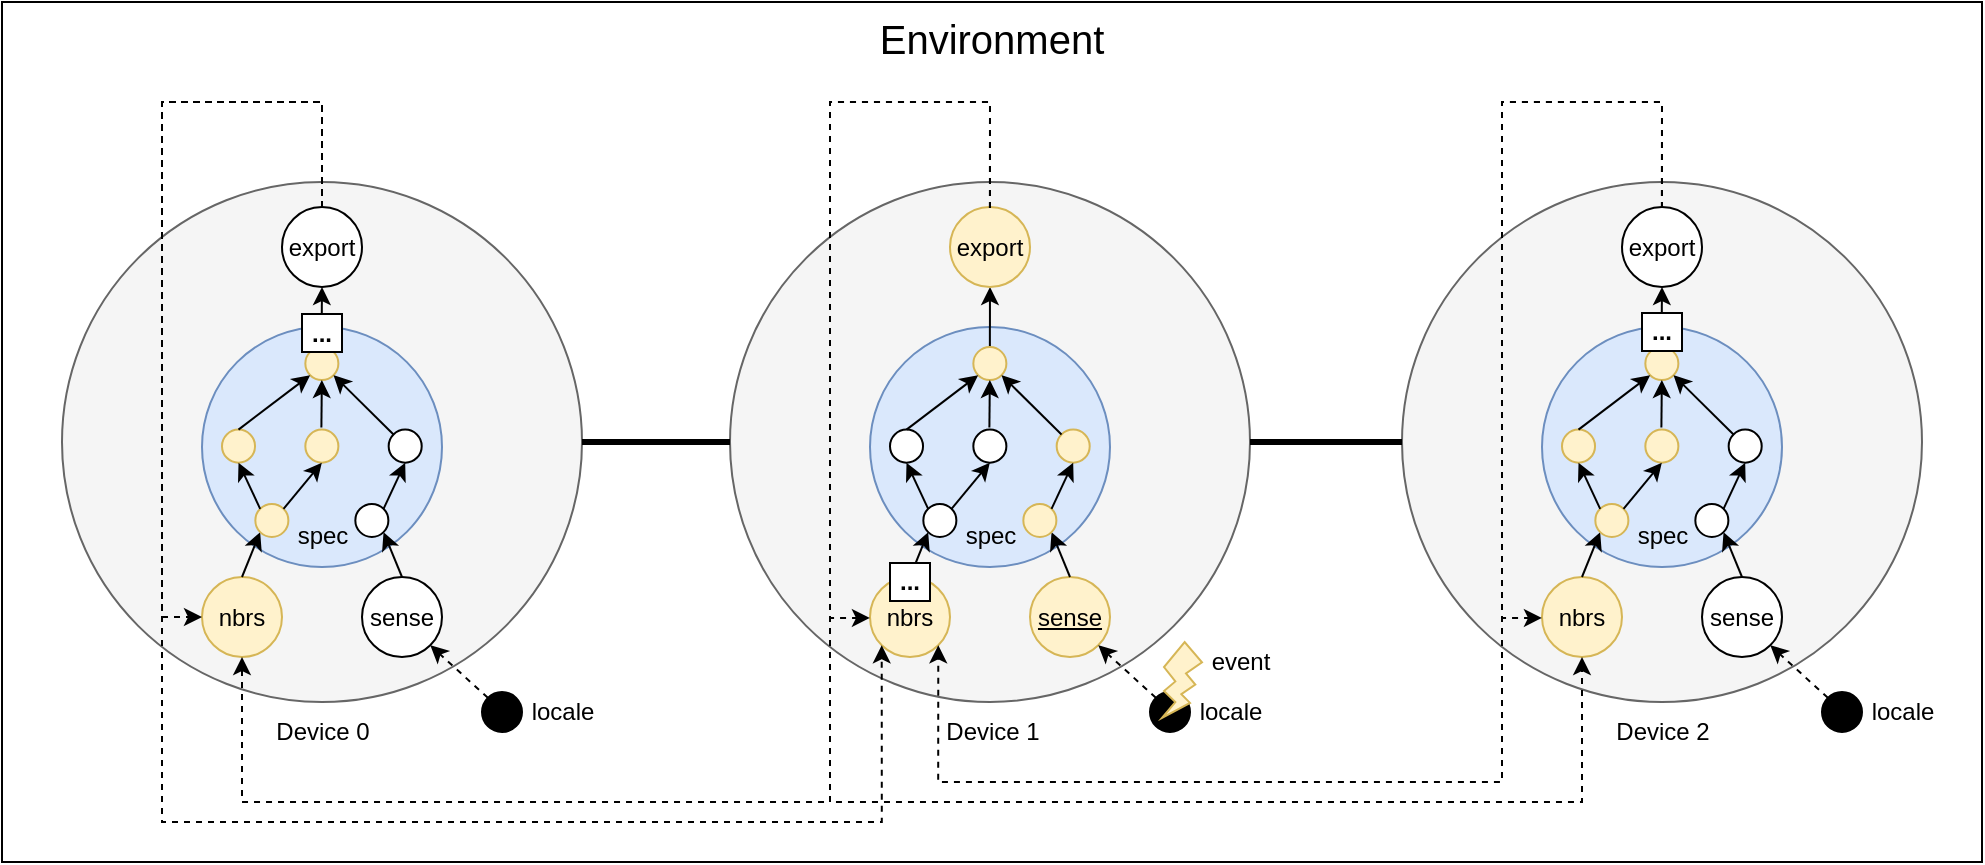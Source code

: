 <mxfile version="23.1.1" type="device">
  <diagram name="Pagina-1" id="0xwyj3qpeVwpqq5gA3CG">
    <mxGraphModel dx="1049" dy="572" grid="1" gridSize="10" guides="1" tooltips="1" connect="1" arrows="1" fold="1" page="1" pageScale="1" pageWidth="827" pageHeight="1169" math="0" shadow="0">
      <root>
        <mxCell id="0" />
        <mxCell id="1" parent="0" />
        <mxCell id="Qq6J6yYrJjbfdGNmr3Lr-326" value="Environment" style="rounded=0;whiteSpace=wrap;html=1;verticalAlign=top;fontSize=20;" parent="1" vertex="1">
          <mxGeometry x="50" y="690" width="990" height="430" as="geometry" />
        </mxCell>
        <mxCell id="Qq6J6yYrJjbfdGNmr3Lr-215" value="" style="ellipse;whiteSpace=wrap;html=1;fillColor=#f5f5f5;fontColor=#333333;strokeColor=#666666;" parent="1" vertex="1">
          <mxGeometry x="80" y="780" width="260" height="260" as="geometry" />
        </mxCell>
        <mxCell id="Qq6J6yYrJjbfdGNmr3Lr-216" value="nbrs" style="ellipse;whiteSpace=wrap;html=1;aspect=fixed;fillColor=#fff2cc;strokeColor=#d6b656;" parent="1" vertex="1">
          <mxGeometry x="150" y="977.5" width="40" height="40" as="geometry" />
        </mxCell>
        <mxCell id="Qq6J6yYrJjbfdGNmr3Lr-217" value="sense" style="ellipse;whiteSpace=wrap;html=1;aspect=fixed;" parent="1" vertex="1">
          <mxGeometry x="230" y="977.5" width="40" height="40" as="geometry" />
        </mxCell>
        <mxCell id="Qq6J6yYrJjbfdGNmr3Lr-218" value="" style="ellipse;whiteSpace=wrap;html=1;aspect=fixed;fillColor=#dae8fc;strokeColor=#6c8ebf;" parent="1" vertex="1">
          <mxGeometry x="150" y="852.5" width="120" height="120" as="geometry" />
        </mxCell>
        <mxCell id="Qq6J6yYrJjbfdGNmr3Lr-219" value="" style="endArrow=classic;html=1;rounded=0;exitX=0.5;exitY=0;exitDx=0;exitDy=0;entryX=0;entryY=1;entryDx=0;entryDy=0;" parent="1" source="Qq6J6yYrJjbfdGNmr3Lr-216" target="Qq6J6yYrJjbfdGNmr3Lr-224" edge="1">
          <mxGeometry width="50" height="50" relative="1" as="geometry">
            <mxPoint x="200" y="992.5" as="sourcePoint" />
            <mxPoint x="250" y="942.5" as="targetPoint" />
          </mxGeometry>
        </mxCell>
        <mxCell id="Qq6J6yYrJjbfdGNmr3Lr-220" value="" style="endArrow=classic;html=1;rounded=0;exitX=0.5;exitY=0;exitDx=0;exitDy=0;entryX=1;entryY=1;entryDx=0;entryDy=0;" parent="1" source="Qq6J6yYrJjbfdGNmr3Lr-217" edge="1" target="Qq6J6yYrJjbfdGNmr3Lr-225">
          <mxGeometry width="50" height="50" relative="1" as="geometry">
            <mxPoint x="249.83" y="1012.5" as="sourcePoint" />
            <mxPoint x="249.83" y="957.5" as="targetPoint" />
          </mxGeometry>
        </mxCell>
        <mxCell id="Qq6J6yYrJjbfdGNmr3Lr-221" value="" style="endArrow=classic;html=1;rounded=0;exitX=0.5;exitY=0;exitDx=0;exitDy=0;entryX=0.5;entryY=1;entryDx=0;entryDy=0;" parent="1" target="Qq6J6yYrJjbfdGNmr3Lr-222" edge="1">
          <mxGeometry width="50" height="50" relative="1" as="geometry">
            <mxPoint x="209.83" y="852.5" as="sourcePoint" />
            <mxPoint x="210" y="812.5" as="targetPoint" />
          </mxGeometry>
        </mxCell>
        <mxCell id="Qq6J6yYrJjbfdGNmr3Lr-222" value="export" style="ellipse;whiteSpace=wrap;html=1;aspect=fixed;" parent="1" vertex="1">
          <mxGeometry x="190" y="792.5" width="40" height="40" as="geometry" />
        </mxCell>
        <mxCell id="Qq6J6yYrJjbfdGNmr3Lr-223" value="" style="group" parent="1" vertex="1" connectable="0">
          <mxGeometry x="160" y="862.5" width="100" height="95" as="geometry" />
        </mxCell>
        <mxCell id="Qq6J6yYrJjbfdGNmr3Lr-224" value="" style="ellipse;whiteSpace=wrap;html=1;aspect=fixed;fillColor=#fff2cc;strokeColor=#d6b656;" parent="Qq6J6yYrJjbfdGNmr3Lr-223" vertex="1">
          <mxGeometry x="16.667" y="78.478" width="16.522" height="16.522" as="geometry" />
        </mxCell>
        <mxCell id="Qq6J6yYrJjbfdGNmr3Lr-225" value="" style="ellipse;whiteSpace=wrap;html=1;aspect=fixed;" parent="Qq6J6yYrJjbfdGNmr3Lr-223" vertex="1">
          <mxGeometry x="66.667" y="78.478" width="16.522" height="16.522" as="geometry" />
        </mxCell>
        <mxCell id="Qq6J6yYrJjbfdGNmr3Lr-226" value="" style="ellipse;whiteSpace=wrap;html=1;aspect=fixed;fillColor=#fff2cc;strokeColor=#d6b656;" parent="Qq6J6yYrJjbfdGNmr3Lr-223" vertex="1">
          <mxGeometry y="41.304" width="16.522" height="16.522" as="geometry" />
        </mxCell>
        <mxCell id="Qq6J6yYrJjbfdGNmr3Lr-227" value="" style="ellipse;whiteSpace=wrap;html=1;aspect=fixed;fillColor=#fff2cc;strokeColor=#d6b656;" parent="Qq6J6yYrJjbfdGNmr3Lr-223" vertex="1">
          <mxGeometry x="41.667" y="41.304" width="16.522" height="16.522" as="geometry" />
        </mxCell>
        <mxCell id="Qq6J6yYrJjbfdGNmr3Lr-228" value="" style="ellipse;whiteSpace=wrap;html=1;aspect=fixed;" parent="Qq6J6yYrJjbfdGNmr3Lr-223" vertex="1">
          <mxGeometry x="83.333" y="41.304" width="16.522" height="16.522" as="geometry" />
        </mxCell>
        <mxCell id="Qq6J6yYrJjbfdGNmr3Lr-229" value="" style="ellipse;whiteSpace=wrap;html=1;aspect=fixed;fillColor=#fff2cc;strokeColor=#d6b656;" parent="Qq6J6yYrJjbfdGNmr3Lr-223" vertex="1">
          <mxGeometry x="41.667" width="16.522" height="16.522" as="geometry" />
        </mxCell>
        <mxCell id="Qq6J6yYrJjbfdGNmr3Lr-230" value="" style="endArrow=classic;html=1;rounded=0;entryX=0.5;entryY=1;entryDx=0;entryDy=0;exitX=0;exitY=0;exitDx=0;exitDy=0;" parent="Qq6J6yYrJjbfdGNmr3Lr-223" source="Qq6J6yYrJjbfdGNmr3Lr-224" target="Qq6J6yYrJjbfdGNmr3Lr-226" edge="1">
          <mxGeometry width="50" height="50" relative="1" as="geometry">
            <mxPoint x="91.667" y="74.348" as="sourcePoint" />
            <mxPoint x="133.333" y="33.043" as="targetPoint" />
          </mxGeometry>
        </mxCell>
        <mxCell id="Qq6J6yYrJjbfdGNmr3Lr-231" value="" style="endArrow=classic;html=1;rounded=0;entryX=0.5;entryY=1;entryDx=0;entryDy=0;exitX=1;exitY=0;exitDx=0;exitDy=0;" parent="Qq6J6yYrJjbfdGNmr3Lr-223" source="Qq6J6yYrJjbfdGNmr3Lr-224" target="Qq6J6yYrJjbfdGNmr3Lr-227" edge="1">
          <mxGeometry width="50" height="50" relative="1" as="geometry">
            <mxPoint x="27.5" y="89.217" as="sourcePoint" />
            <mxPoint x="16.667" y="66.087" as="targetPoint" />
          </mxGeometry>
        </mxCell>
        <mxCell id="Qq6J6yYrJjbfdGNmr3Lr-232" value="" style="endArrow=classic;html=1;rounded=0;entryX=0.5;entryY=1;entryDx=0;entryDy=0;exitX=1;exitY=0;exitDx=0;exitDy=0;" parent="Qq6J6yYrJjbfdGNmr3Lr-223" source="Qq6J6yYrJjbfdGNmr3Lr-225" target="Qq6J6yYrJjbfdGNmr3Lr-228" edge="1">
          <mxGeometry width="50" height="50" relative="1" as="geometry">
            <mxPoint x="39.167" y="89.217" as="sourcePoint" />
            <mxPoint x="52.5" y="63.609" as="targetPoint" />
          </mxGeometry>
        </mxCell>
        <mxCell id="Qq6J6yYrJjbfdGNmr3Lr-233" value="" style="endArrow=classic;html=1;rounded=0;entryX=0;entryY=1;entryDx=0;entryDy=0;exitX=0.5;exitY=0;exitDx=0;exitDy=0;" parent="Qq6J6yYrJjbfdGNmr3Lr-223" source="Qq6J6yYrJjbfdGNmr3Lr-226" target="Qq6J6yYrJjbfdGNmr3Lr-229" edge="1">
          <mxGeometry width="50" height="50" relative="1" as="geometry">
            <mxPoint x="20" y="42.13" as="sourcePoint" />
            <mxPoint x="33.333" y="16.522" as="targetPoint" />
          </mxGeometry>
        </mxCell>
        <mxCell id="Qq6J6yYrJjbfdGNmr3Lr-234" value="" style="endArrow=classic;html=1;rounded=0;entryX=0.5;entryY=1;entryDx=0;entryDy=0;exitX=0.486;exitY=-0.062;exitDx=0;exitDy=0;exitPerimeter=0;" parent="Qq6J6yYrJjbfdGNmr3Lr-223" source="Qq6J6yYrJjbfdGNmr3Lr-227" target="Qq6J6yYrJjbfdGNmr3Lr-229" edge="1">
          <mxGeometry width="50" height="50" relative="1" as="geometry">
            <mxPoint x="16.667" y="49.565" as="sourcePoint" />
            <mxPoint x="52.5" y="22.304" as="targetPoint" />
          </mxGeometry>
        </mxCell>
        <mxCell id="Qq6J6yYrJjbfdGNmr3Lr-235" value="" style="endArrow=classic;html=1;rounded=0;entryX=1;entryY=1;entryDx=0;entryDy=0;exitX=0;exitY=0;exitDx=0;exitDy=0;" parent="Qq6J6yYrJjbfdGNmr3Lr-223" source="Qq6J6yYrJjbfdGNmr3Lr-228" target="Qq6J6yYrJjbfdGNmr3Lr-229" edge="1">
          <mxGeometry width="50" height="50" relative="1" as="geometry">
            <mxPoint x="58.333" y="48.739" as="sourcePoint" />
            <mxPoint x="58.333" y="24.783" as="targetPoint" />
          </mxGeometry>
        </mxCell>
        <mxCell id="Qq6J6yYrJjbfdGNmr3Lr-236" value="" style="ellipse;whiteSpace=wrap;html=1;fillColor=#f5f5f5;fontColor=#333333;strokeColor=#666666;" parent="1" vertex="1">
          <mxGeometry x="414" y="780" width="260" height="260" as="geometry" />
        </mxCell>
        <mxCell id="Qq6J6yYrJjbfdGNmr3Lr-237" value="nbrs" style="ellipse;whiteSpace=wrap;html=1;aspect=fixed;fillColor=#fff2cc;strokeColor=#d6b656;" parent="1" vertex="1">
          <mxGeometry x="484" y="977.5" width="40" height="40" as="geometry" />
        </mxCell>
        <mxCell id="Qq6J6yYrJjbfdGNmr3Lr-238" value="sense" style="ellipse;whiteSpace=wrap;html=1;aspect=fixed;fillColor=#fff2cc;strokeColor=#d6b656;fontStyle=4" parent="1" vertex="1">
          <mxGeometry x="564" y="977.5" width="40" height="40" as="geometry" />
        </mxCell>
        <mxCell id="Qq6J6yYrJjbfdGNmr3Lr-239" value="" style="ellipse;whiteSpace=wrap;html=1;aspect=fixed;fillColor=#dae8fc;strokeColor=#6c8ebf;" parent="1" vertex="1">
          <mxGeometry x="484" y="852.5" width="120" height="120" as="geometry" />
        </mxCell>
        <mxCell id="Qq6J6yYrJjbfdGNmr3Lr-240" value="" style="endArrow=classic;html=1;rounded=0;exitX=0.5;exitY=0;exitDx=0;exitDy=0;entryX=0;entryY=1;entryDx=0;entryDy=0;" parent="1" source="Qq6J6yYrJjbfdGNmr3Lr-237" target="Qq6J6yYrJjbfdGNmr3Lr-245" edge="1">
          <mxGeometry width="50" height="50" relative="1" as="geometry">
            <mxPoint x="534" y="992.5" as="sourcePoint" />
            <mxPoint x="584" y="942.5" as="targetPoint" />
          </mxGeometry>
        </mxCell>
        <mxCell id="Qq6J6yYrJjbfdGNmr3Lr-241" value="" style="endArrow=classic;html=1;rounded=0;exitX=0.5;exitY=0;exitDx=0;exitDy=0;entryX=1;entryY=1;entryDx=0;entryDy=0;" parent="1" source="Qq6J6yYrJjbfdGNmr3Lr-238" edge="1" target="Qq6J6yYrJjbfdGNmr3Lr-246">
          <mxGeometry width="50" height="50" relative="1" as="geometry">
            <mxPoint x="583.83" y="1012.5" as="sourcePoint" />
            <mxPoint x="583.83" y="957.5" as="targetPoint" />
          </mxGeometry>
        </mxCell>
        <mxCell id="Qq6J6yYrJjbfdGNmr3Lr-242" value="" style="endArrow=classic;html=1;rounded=0;exitX=0.5;exitY=0;exitDx=0;exitDy=0;entryX=0.5;entryY=1;entryDx=0;entryDy=0;" parent="1" target="Qq6J6yYrJjbfdGNmr3Lr-243" edge="1" source="Qq6J6yYrJjbfdGNmr3Lr-250">
          <mxGeometry width="50" height="50" relative="1" as="geometry">
            <mxPoint x="543.83" y="852.5" as="sourcePoint" />
            <mxPoint x="544" y="812.5" as="targetPoint" />
          </mxGeometry>
        </mxCell>
        <mxCell id="Qq6J6yYrJjbfdGNmr3Lr-243" value="export" style="ellipse;whiteSpace=wrap;html=1;aspect=fixed;fillColor=#fff2cc;strokeColor=#d6b656;" parent="1" vertex="1">
          <mxGeometry x="524" y="792.5" width="40" height="40" as="geometry" />
        </mxCell>
        <mxCell id="Qq6J6yYrJjbfdGNmr3Lr-244" value="" style="group" parent="1" vertex="1" connectable="0">
          <mxGeometry x="494" y="862.5" width="100" height="95" as="geometry" />
        </mxCell>
        <mxCell id="Qq6J6yYrJjbfdGNmr3Lr-245" value="" style="ellipse;whiteSpace=wrap;html=1;aspect=fixed;" parent="Qq6J6yYrJjbfdGNmr3Lr-244" vertex="1">
          <mxGeometry x="16.667" y="78.478" width="16.522" height="16.522" as="geometry" />
        </mxCell>
        <mxCell id="Qq6J6yYrJjbfdGNmr3Lr-246" value="" style="ellipse;whiteSpace=wrap;html=1;aspect=fixed;fillColor=#fff2cc;strokeColor=#d6b656;" parent="Qq6J6yYrJjbfdGNmr3Lr-244" vertex="1">
          <mxGeometry x="66.667" y="78.478" width="16.522" height="16.522" as="geometry" />
        </mxCell>
        <mxCell id="Qq6J6yYrJjbfdGNmr3Lr-247" value="" style="ellipse;whiteSpace=wrap;html=1;aspect=fixed;" parent="Qq6J6yYrJjbfdGNmr3Lr-244" vertex="1">
          <mxGeometry y="41.304" width="16.522" height="16.522" as="geometry" />
        </mxCell>
        <mxCell id="Qq6J6yYrJjbfdGNmr3Lr-248" value="" style="ellipse;whiteSpace=wrap;html=1;aspect=fixed;" parent="Qq6J6yYrJjbfdGNmr3Lr-244" vertex="1">
          <mxGeometry x="41.667" y="41.304" width="16.522" height="16.522" as="geometry" />
        </mxCell>
        <mxCell id="Qq6J6yYrJjbfdGNmr3Lr-249" value="" style="ellipse;whiteSpace=wrap;html=1;aspect=fixed;fillColor=#fff2cc;strokeColor=#d6b656;" parent="Qq6J6yYrJjbfdGNmr3Lr-244" vertex="1">
          <mxGeometry x="83.333" y="41.304" width="16.522" height="16.522" as="geometry" />
        </mxCell>
        <mxCell id="Qq6J6yYrJjbfdGNmr3Lr-250" value="" style="ellipse;whiteSpace=wrap;html=1;aspect=fixed;fillColor=#fff2cc;strokeColor=#d6b656;" parent="Qq6J6yYrJjbfdGNmr3Lr-244" vertex="1">
          <mxGeometry x="41.667" width="16.522" height="16.522" as="geometry" />
        </mxCell>
        <mxCell id="Qq6J6yYrJjbfdGNmr3Lr-251" value="" style="endArrow=classic;html=1;rounded=0;entryX=0.5;entryY=1;entryDx=0;entryDy=0;exitX=0;exitY=0;exitDx=0;exitDy=0;" parent="Qq6J6yYrJjbfdGNmr3Lr-244" source="Qq6J6yYrJjbfdGNmr3Lr-245" target="Qq6J6yYrJjbfdGNmr3Lr-247" edge="1">
          <mxGeometry width="50" height="50" relative="1" as="geometry">
            <mxPoint x="91.667" y="74.348" as="sourcePoint" />
            <mxPoint x="133.333" y="33.043" as="targetPoint" />
          </mxGeometry>
        </mxCell>
        <mxCell id="Qq6J6yYrJjbfdGNmr3Lr-252" value="" style="endArrow=classic;html=1;rounded=0;entryX=0.5;entryY=1;entryDx=0;entryDy=0;exitX=1;exitY=0;exitDx=0;exitDy=0;" parent="Qq6J6yYrJjbfdGNmr3Lr-244" source="Qq6J6yYrJjbfdGNmr3Lr-245" target="Qq6J6yYrJjbfdGNmr3Lr-248" edge="1">
          <mxGeometry width="50" height="50" relative="1" as="geometry">
            <mxPoint x="27.5" y="89.217" as="sourcePoint" />
            <mxPoint x="16.667" y="66.087" as="targetPoint" />
          </mxGeometry>
        </mxCell>
        <mxCell id="Qq6J6yYrJjbfdGNmr3Lr-253" value="" style="endArrow=classic;html=1;rounded=0;entryX=0.5;entryY=1;entryDx=0;entryDy=0;exitX=1;exitY=0;exitDx=0;exitDy=0;" parent="Qq6J6yYrJjbfdGNmr3Lr-244" source="Qq6J6yYrJjbfdGNmr3Lr-246" target="Qq6J6yYrJjbfdGNmr3Lr-249" edge="1">
          <mxGeometry width="50" height="50" relative="1" as="geometry">
            <mxPoint x="39.167" y="89.217" as="sourcePoint" />
            <mxPoint x="52.5" y="63.609" as="targetPoint" />
          </mxGeometry>
        </mxCell>
        <mxCell id="Qq6J6yYrJjbfdGNmr3Lr-254" value="" style="endArrow=classic;html=1;rounded=0;entryX=0;entryY=1;entryDx=0;entryDy=0;exitX=0.5;exitY=0;exitDx=0;exitDy=0;" parent="Qq6J6yYrJjbfdGNmr3Lr-244" source="Qq6J6yYrJjbfdGNmr3Lr-247" target="Qq6J6yYrJjbfdGNmr3Lr-250" edge="1">
          <mxGeometry width="50" height="50" relative="1" as="geometry">
            <mxPoint x="20" y="42.13" as="sourcePoint" />
            <mxPoint x="33.333" y="16.522" as="targetPoint" />
          </mxGeometry>
        </mxCell>
        <mxCell id="Qq6J6yYrJjbfdGNmr3Lr-255" value="" style="endArrow=classic;html=1;rounded=0;entryX=0.5;entryY=1;entryDx=0;entryDy=0;exitX=0.486;exitY=-0.062;exitDx=0;exitDy=0;exitPerimeter=0;" parent="Qq6J6yYrJjbfdGNmr3Lr-244" source="Qq6J6yYrJjbfdGNmr3Lr-248" target="Qq6J6yYrJjbfdGNmr3Lr-250" edge="1">
          <mxGeometry width="50" height="50" relative="1" as="geometry">
            <mxPoint x="16.667" y="49.565" as="sourcePoint" />
            <mxPoint x="52.5" y="22.304" as="targetPoint" />
          </mxGeometry>
        </mxCell>
        <mxCell id="Qq6J6yYrJjbfdGNmr3Lr-256" value="" style="endArrow=classic;html=1;rounded=0;entryX=1;entryY=1;entryDx=0;entryDy=0;exitX=0;exitY=0;exitDx=0;exitDy=0;" parent="Qq6J6yYrJjbfdGNmr3Lr-244" source="Qq6J6yYrJjbfdGNmr3Lr-249" target="Qq6J6yYrJjbfdGNmr3Lr-250" edge="1">
          <mxGeometry width="50" height="50" relative="1" as="geometry">
            <mxPoint x="58.333" y="48.739" as="sourcePoint" />
            <mxPoint x="58.333" y="24.783" as="targetPoint" />
          </mxGeometry>
        </mxCell>
        <mxCell id="Qq6J6yYrJjbfdGNmr3Lr-257" value="" style="ellipse;whiteSpace=wrap;html=1;fillColor=#f5f5f5;fontColor=#333333;strokeColor=#666666;" parent="1" vertex="1">
          <mxGeometry x="750" y="780" width="260" height="260" as="geometry" />
        </mxCell>
        <mxCell id="Qq6J6yYrJjbfdGNmr3Lr-258" value="nbrs" style="ellipse;whiteSpace=wrap;html=1;aspect=fixed;fillColor=#fff2cc;strokeColor=#d6b656;" parent="1" vertex="1">
          <mxGeometry x="820" y="977.5" width="40" height="40" as="geometry" />
        </mxCell>
        <mxCell id="Qq6J6yYrJjbfdGNmr3Lr-259" value="sense" style="ellipse;whiteSpace=wrap;html=1;aspect=fixed;" parent="1" vertex="1">
          <mxGeometry x="900" y="977.5" width="40" height="40" as="geometry" />
        </mxCell>
        <mxCell id="Qq6J6yYrJjbfdGNmr3Lr-260" value="" style="ellipse;whiteSpace=wrap;html=1;aspect=fixed;fillColor=#dae8fc;strokeColor=#6c8ebf;" parent="1" vertex="1">
          <mxGeometry x="820" y="852.5" width="120" height="120" as="geometry" />
        </mxCell>
        <mxCell id="Qq6J6yYrJjbfdGNmr3Lr-261" value="" style="endArrow=classic;html=1;rounded=0;exitX=0.5;exitY=0;exitDx=0;exitDy=0;entryX=0;entryY=1;entryDx=0;entryDy=0;" parent="1" source="Qq6J6yYrJjbfdGNmr3Lr-258" target="Qq6J6yYrJjbfdGNmr3Lr-266" edge="1">
          <mxGeometry width="50" height="50" relative="1" as="geometry">
            <mxPoint x="870" y="992.5" as="sourcePoint" />
            <mxPoint x="920" y="942.5" as="targetPoint" />
          </mxGeometry>
        </mxCell>
        <mxCell id="Qq6J6yYrJjbfdGNmr3Lr-262" value="" style="endArrow=classic;html=1;rounded=0;exitX=0.5;exitY=0;exitDx=0;exitDy=0;entryX=1;entryY=1;entryDx=0;entryDy=0;" parent="1" source="Qq6J6yYrJjbfdGNmr3Lr-259" edge="1" target="Qq6J6yYrJjbfdGNmr3Lr-267">
          <mxGeometry width="50" height="50" relative="1" as="geometry">
            <mxPoint x="919.83" y="1012.5" as="sourcePoint" />
            <mxPoint x="919.83" y="957.5" as="targetPoint" />
          </mxGeometry>
        </mxCell>
        <mxCell id="Qq6J6yYrJjbfdGNmr3Lr-263" value="" style="endArrow=classic;html=1;rounded=0;exitX=0.5;exitY=0;exitDx=0;exitDy=0;entryX=0.5;entryY=1;entryDx=0;entryDy=0;" parent="1" target="Qq6J6yYrJjbfdGNmr3Lr-264" edge="1">
          <mxGeometry width="50" height="50" relative="1" as="geometry">
            <mxPoint x="879.83" y="852.5" as="sourcePoint" />
            <mxPoint x="880" y="812.5" as="targetPoint" />
          </mxGeometry>
        </mxCell>
        <mxCell id="Qq6J6yYrJjbfdGNmr3Lr-264" value="export" style="ellipse;whiteSpace=wrap;html=1;aspect=fixed;" parent="1" vertex="1">
          <mxGeometry x="860" y="792.5" width="40" height="40" as="geometry" />
        </mxCell>
        <mxCell id="Qq6J6yYrJjbfdGNmr3Lr-265" value="" style="group" parent="1" vertex="1" connectable="0">
          <mxGeometry x="830" y="862.5" width="100" height="95" as="geometry" />
        </mxCell>
        <mxCell id="Qq6J6yYrJjbfdGNmr3Lr-266" value="" style="ellipse;whiteSpace=wrap;html=1;aspect=fixed;fillColor=#fff2cc;strokeColor=#d6b656;" parent="Qq6J6yYrJjbfdGNmr3Lr-265" vertex="1">
          <mxGeometry x="16.667" y="78.478" width="16.522" height="16.522" as="geometry" />
        </mxCell>
        <mxCell id="Qq6J6yYrJjbfdGNmr3Lr-267" value="" style="ellipse;whiteSpace=wrap;html=1;aspect=fixed;" parent="Qq6J6yYrJjbfdGNmr3Lr-265" vertex="1">
          <mxGeometry x="66.667" y="78.478" width="16.522" height="16.522" as="geometry" />
        </mxCell>
        <mxCell id="Qq6J6yYrJjbfdGNmr3Lr-268" value="" style="ellipse;whiteSpace=wrap;html=1;aspect=fixed;fillColor=#fff2cc;strokeColor=#d6b656;" parent="Qq6J6yYrJjbfdGNmr3Lr-265" vertex="1">
          <mxGeometry y="41.304" width="16.522" height="16.522" as="geometry" />
        </mxCell>
        <mxCell id="Qq6J6yYrJjbfdGNmr3Lr-269" value="" style="ellipse;whiteSpace=wrap;html=1;aspect=fixed;fillColor=#fff2cc;strokeColor=#d6b656;" parent="Qq6J6yYrJjbfdGNmr3Lr-265" vertex="1">
          <mxGeometry x="41.667" y="41.304" width="16.522" height="16.522" as="geometry" />
        </mxCell>
        <mxCell id="Qq6J6yYrJjbfdGNmr3Lr-270" value="" style="ellipse;whiteSpace=wrap;html=1;aspect=fixed;" parent="Qq6J6yYrJjbfdGNmr3Lr-265" vertex="1">
          <mxGeometry x="83.333" y="41.304" width="16.522" height="16.522" as="geometry" />
        </mxCell>
        <mxCell id="Qq6J6yYrJjbfdGNmr3Lr-271" value="" style="ellipse;whiteSpace=wrap;html=1;aspect=fixed;fillColor=#fff2cc;strokeColor=#d6b656;" parent="Qq6J6yYrJjbfdGNmr3Lr-265" vertex="1">
          <mxGeometry x="41.667" width="16.522" height="16.522" as="geometry" />
        </mxCell>
        <mxCell id="Qq6J6yYrJjbfdGNmr3Lr-272" value="" style="endArrow=classic;html=1;rounded=0;entryX=0.5;entryY=1;entryDx=0;entryDy=0;exitX=0;exitY=0;exitDx=0;exitDy=0;" parent="Qq6J6yYrJjbfdGNmr3Lr-265" source="Qq6J6yYrJjbfdGNmr3Lr-266" target="Qq6J6yYrJjbfdGNmr3Lr-268" edge="1">
          <mxGeometry width="50" height="50" relative="1" as="geometry">
            <mxPoint x="91.667" y="74.348" as="sourcePoint" />
            <mxPoint x="133.333" y="33.043" as="targetPoint" />
          </mxGeometry>
        </mxCell>
        <mxCell id="Qq6J6yYrJjbfdGNmr3Lr-273" value="" style="endArrow=classic;html=1;rounded=0;entryX=0.5;entryY=1;entryDx=0;entryDy=0;exitX=1;exitY=0;exitDx=0;exitDy=0;" parent="Qq6J6yYrJjbfdGNmr3Lr-265" source="Qq6J6yYrJjbfdGNmr3Lr-266" target="Qq6J6yYrJjbfdGNmr3Lr-269" edge="1">
          <mxGeometry width="50" height="50" relative="1" as="geometry">
            <mxPoint x="27.5" y="89.217" as="sourcePoint" />
            <mxPoint x="16.667" y="66.087" as="targetPoint" />
          </mxGeometry>
        </mxCell>
        <mxCell id="Qq6J6yYrJjbfdGNmr3Lr-274" value="" style="endArrow=classic;html=1;rounded=0;entryX=0.5;entryY=1;entryDx=0;entryDy=0;exitX=1;exitY=0;exitDx=0;exitDy=0;" parent="Qq6J6yYrJjbfdGNmr3Lr-265" source="Qq6J6yYrJjbfdGNmr3Lr-267" target="Qq6J6yYrJjbfdGNmr3Lr-270" edge="1">
          <mxGeometry width="50" height="50" relative="1" as="geometry">
            <mxPoint x="39.167" y="89.217" as="sourcePoint" />
            <mxPoint x="52.5" y="63.609" as="targetPoint" />
          </mxGeometry>
        </mxCell>
        <mxCell id="Qq6J6yYrJjbfdGNmr3Lr-275" value="" style="endArrow=classic;html=1;rounded=0;entryX=0;entryY=1;entryDx=0;entryDy=0;exitX=0.5;exitY=0;exitDx=0;exitDy=0;" parent="Qq6J6yYrJjbfdGNmr3Lr-265" source="Qq6J6yYrJjbfdGNmr3Lr-268" target="Qq6J6yYrJjbfdGNmr3Lr-271" edge="1">
          <mxGeometry width="50" height="50" relative="1" as="geometry">
            <mxPoint x="20" y="42.13" as="sourcePoint" />
            <mxPoint x="33.333" y="16.522" as="targetPoint" />
          </mxGeometry>
        </mxCell>
        <mxCell id="Qq6J6yYrJjbfdGNmr3Lr-276" value="" style="endArrow=classic;html=1;rounded=0;entryX=0.5;entryY=1;entryDx=0;entryDy=0;exitX=0.486;exitY=-0.062;exitDx=0;exitDy=0;exitPerimeter=0;" parent="Qq6J6yYrJjbfdGNmr3Lr-265" source="Qq6J6yYrJjbfdGNmr3Lr-269" target="Qq6J6yYrJjbfdGNmr3Lr-271" edge="1">
          <mxGeometry width="50" height="50" relative="1" as="geometry">
            <mxPoint x="16.667" y="49.565" as="sourcePoint" />
            <mxPoint x="52.5" y="22.304" as="targetPoint" />
          </mxGeometry>
        </mxCell>
        <mxCell id="Qq6J6yYrJjbfdGNmr3Lr-277" value="" style="endArrow=classic;html=1;rounded=0;entryX=1;entryY=1;entryDx=0;entryDy=0;exitX=0;exitY=0;exitDx=0;exitDy=0;" parent="Qq6J6yYrJjbfdGNmr3Lr-265" source="Qq6J6yYrJjbfdGNmr3Lr-270" target="Qq6J6yYrJjbfdGNmr3Lr-271" edge="1">
          <mxGeometry width="50" height="50" relative="1" as="geometry">
            <mxPoint x="58.333" y="48.739" as="sourcePoint" />
            <mxPoint x="58.333" y="24.783" as="targetPoint" />
          </mxGeometry>
        </mxCell>
        <mxCell id="Qq6J6yYrJjbfdGNmr3Lr-278" value="" style="endArrow=none;html=1;rounded=0;exitX=1;exitY=0.5;exitDx=0;exitDy=0;entryX=0;entryY=0.5;entryDx=0;entryDy=0;strokeWidth=3;" parent="1" source="Qq6J6yYrJjbfdGNmr3Lr-215" target="Qq6J6yYrJjbfdGNmr3Lr-236" edge="1">
          <mxGeometry width="50" height="50" relative="1" as="geometry">
            <mxPoint x="460" y="930" as="sourcePoint" />
            <mxPoint x="510" y="880" as="targetPoint" />
          </mxGeometry>
        </mxCell>
        <mxCell id="Qq6J6yYrJjbfdGNmr3Lr-279" value="" style="endArrow=none;html=1;rounded=0;exitX=1;exitY=0.5;exitDx=0;exitDy=0;entryX=0;entryY=0.5;entryDx=0;entryDy=0;strokeWidth=3;" parent="1" source="Qq6J6yYrJjbfdGNmr3Lr-236" target="Qq6J6yYrJjbfdGNmr3Lr-257" edge="1">
          <mxGeometry width="50" height="50" relative="1" as="geometry">
            <mxPoint x="780" y="1110" as="sourcePoint" />
            <mxPoint x="854" y="1110" as="targetPoint" />
          </mxGeometry>
        </mxCell>
        <mxCell id="Qq6J6yYrJjbfdGNmr3Lr-280" value="Device 0" style="text;html=1;align=center;verticalAlign=middle;resizable=0;points=[];autosize=1;strokeColor=none;fillColor=none;" parent="1" vertex="1">
          <mxGeometry x="175" y="1040" width="70" height="30" as="geometry" />
        </mxCell>
        <mxCell id="Qq6J6yYrJjbfdGNmr3Lr-281" value="Device 1" style="text;html=1;align=center;verticalAlign=middle;resizable=0;points=[];autosize=1;strokeColor=none;fillColor=none;" parent="1" vertex="1">
          <mxGeometry x="510" y="1040" width="70" height="30" as="geometry" />
        </mxCell>
        <mxCell id="Qq6J6yYrJjbfdGNmr3Lr-282" value="Device 2" style="text;html=1;align=center;verticalAlign=middle;resizable=0;points=[];autosize=1;strokeColor=none;fillColor=none;" parent="1" vertex="1">
          <mxGeometry x="845" y="1040" width="70" height="30" as="geometry" />
        </mxCell>
        <mxCell id="Qq6J6yYrJjbfdGNmr3Lr-283" value="" style="ellipse;whiteSpace=wrap;html=1;aspect=fixed;fillColor=#000000;" parent="1" vertex="1">
          <mxGeometry x="290" y="1035" width="20" height="20" as="geometry" />
        </mxCell>
        <mxCell id="Qq6J6yYrJjbfdGNmr3Lr-284" value="" style="ellipse;whiteSpace=wrap;html=1;aspect=fixed;fillColor=#000000;" parent="1" vertex="1">
          <mxGeometry x="624" y="1035" width="20" height="20" as="geometry" />
        </mxCell>
        <mxCell id="Qq6J6yYrJjbfdGNmr3Lr-285" value="" style="ellipse;whiteSpace=wrap;html=1;aspect=fixed;fillColor=#000000;" parent="1" vertex="1">
          <mxGeometry x="960" y="1035" width="20" height="20" as="geometry" />
        </mxCell>
        <mxCell id="Qq6J6yYrJjbfdGNmr3Lr-286" value="" style="endArrow=classic;html=1;rounded=0;exitX=0;exitY=0;exitDx=0;exitDy=0;entryX=1;entryY=1;entryDx=0;entryDy=0;dashed=1;" parent="1" source="Qq6J6yYrJjbfdGNmr3Lr-283" target="Qq6J6yYrJjbfdGNmr3Lr-217" edge="1">
          <mxGeometry width="50" height="50" relative="1" as="geometry">
            <mxPoint x="330" y="1050" as="sourcePoint" />
            <mxPoint x="380" y="1000" as="targetPoint" />
          </mxGeometry>
        </mxCell>
        <mxCell id="Qq6J6yYrJjbfdGNmr3Lr-287" value="" style="endArrow=classic;html=1;rounded=0;exitX=0;exitY=0;exitDx=0;exitDy=0;entryX=1;entryY=1;entryDx=0;entryDy=0;dashed=1;" parent="1" source="Qq6J6yYrJjbfdGNmr3Lr-284" target="Qq6J6yYrJjbfdGNmr3Lr-238" edge="1">
          <mxGeometry width="50" height="50" relative="1" as="geometry">
            <mxPoint x="539" y="1136" as="sourcePoint" />
            <mxPoint x="510" y="1110" as="targetPoint" />
          </mxGeometry>
        </mxCell>
        <mxCell id="Qq6J6yYrJjbfdGNmr3Lr-288" value="" style="endArrow=classic;html=1;rounded=0;exitX=0;exitY=0;exitDx=0;exitDy=0;entryX=1;entryY=1;entryDx=0;entryDy=0;dashed=1;" parent="1" source="Qq6J6yYrJjbfdGNmr3Lr-285" target="Qq6J6yYrJjbfdGNmr3Lr-259" edge="1">
          <mxGeometry width="50" height="50" relative="1" as="geometry">
            <mxPoint x="840" y="1120" as="sourcePoint" />
            <mxPoint x="890" y="1070" as="targetPoint" />
          </mxGeometry>
        </mxCell>
        <mxCell id="Qq6J6yYrJjbfdGNmr3Lr-289" value="" style="endArrow=classic;html=1;rounded=0;exitX=0.5;exitY=0;exitDx=0;exitDy=0;entryX=0;entryY=0.5;entryDx=0;entryDy=0;edgeStyle=orthogonalEdgeStyle;dashed=1;" parent="1" source="Qq6J6yYrJjbfdGNmr3Lr-222" target="Qq6J6yYrJjbfdGNmr3Lr-216" edge="1">
          <mxGeometry width="50" height="50" relative="1" as="geometry">
            <mxPoint x="380" y="940" as="sourcePoint" />
            <mxPoint x="430" y="890" as="targetPoint" />
            <Array as="points">
              <mxPoint x="210" y="740" />
              <mxPoint x="130" y="740" />
              <mxPoint x="130" y="998" />
            </Array>
          </mxGeometry>
        </mxCell>
        <mxCell id="Qq6J6yYrJjbfdGNmr3Lr-290" value="" style="endArrow=classic;html=1;rounded=0;exitX=0.5;exitY=0;exitDx=0;exitDy=0;entryX=0;entryY=0.5;entryDx=0;entryDy=0;edgeStyle=orthogonalEdgeStyle;dashed=1;" parent="1" edge="1">
          <mxGeometry width="50" height="50" relative="1" as="geometry">
            <mxPoint x="543.97" y="792.97" as="sourcePoint" />
            <mxPoint x="483.97" y="997.97" as="targetPoint" />
            <Array as="points">
              <mxPoint x="544" y="740" />
              <mxPoint x="464" y="740" />
              <mxPoint x="464" y="998" />
            </Array>
          </mxGeometry>
        </mxCell>
        <mxCell id="Qq6J6yYrJjbfdGNmr3Lr-291" value="" style="endArrow=classic;html=1;rounded=0;exitX=0.5;exitY=0;exitDx=0;exitDy=0;entryX=0;entryY=0.5;entryDx=0;entryDy=0;edgeStyle=orthogonalEdgeStyle;dashed=1;" parent="1" edge="1">
          <mxGeometry width="50" height="50" relative="1" as="geometry">
            <mxPoint x="879.97" y="792.97" as="sourcePoint" />
            <mxPoint x="819.97" y="997.97" as="targetPoint" />
            <Array as="points">
              <mxPoint x="880" y="740" />
              <mxPoint x="800" y="740" />
              <mxPoint x="800" y="998" />
            </Array>
          </mxGeometry>
        </mxCell>
        <mxCell id="Qq6J6yYrJjbfdGNmr3Lr-292" value="" style="endArrow=classic;html=1;rounded=0;exitX=0.5;exitY=0;exitDx=0;exitDy=0;entryX=0;entryY=1;entryDx=0;entryDy=0;edgeStyle=orthogonalEdgeStyle;dashed=1;" parent="1" target="Qq6J6yYrJjbfdGNmr3Lr-237" edge="1">
          <mxGeometry width="50" height="50" relative="1" as="geometry">
            <mxPoint x="210" y="793" as="sourcePoint" />
            <mxPoint x="150" y="998" as="targetPoint" />
            <Array as="points">
              <mxPoint x="210" y="740" />
              <mxPoint x="130" y="740" />
              <mxPoint x="130" y="1100" />
              <mxPoint x="490" y="1100" />
            </Array>
          </mxGeometry>
        </mxCell>
        <mxCell id="Qq6J6yYrJjbfdGNmr3Lr-293" value="" style="endArrow=classic;html=1;rounded=0;exitX=0.5;exitY=0;exitDx=0;exitDy=0;edgeStyle=orthogonalEdgeStyle;dashed=1;entryX=0.5;entryY=1;entryDx=0;entryDy=0;" parent="1" target="Qq6J6yYrJjbfdGNmr3Lr-216" edge="1">
          <mxGeometry width="50" height="50" relative="1" as="geometry">
            <mxPoint x="543.99" y="793.01" as="sourcePoint" />
            <mxPoint x="400" y="1070" as="targetPoint" />
            <Array as="points">
              <mxPoint x="544" y="740" />
              <mxPoint x="464" y="740" />
              <mxPoint x="464" y="1090" />
              <mxPoint x="170" y="1090" />
            </Array>
          </mxGeometry>
        </mxCell>
        <mxCell id="Qq6J6yYrJjbfdGNmr3Lr-294" value="" style="endArrow=classic;html=1;rounded=0;exitX=0.5;exitY=0;exitDx=0;exitDy=0;edgeStyle=orthogonalEdgeStyle;dashed=1;entryX=0.5;entryY=1;entryDx=0;entryDy=0;" parent="1" target="Qq6J6yYrJjbfdGNmr3Lr-258" edge="1">
          <mxGeometry width="50" height="50" relative="1" as="geometry">
            <mxPoint x="543.99" y="793.01" as="sourcePoint" />
            <mxPoint x="170" y="1018" as="targetPoint" />
            <Array as="points">
              <mxPoint x="544" y="740" />
              <mxPoint x="464" y="740" />
              <mxPoint x="464" y="1090" />
              <mxPoint x="840" y="1090" />
            </Array>
          </mxGeometry>
        </mxCell>
        <mxCell id="Qq6J6yYrJjbfdGNmr3Lr-295" value="" style="endArrow=classic;html=1;rounded=0;exitX=0.5;exitY=0;exitDx=0;exitDy=0;edgeStyle=orthogonalEdgeStyle;dashed=1;entryX=1;entryY=1;entryDx=0;entryDy=0;" parent="1" target="Qq6J6yYrJjbfdGNmr3Lr-237" edge="1">
          <mxGeometry width="50" height="50" relative="1" as="geometry">
            <mxPoint x="879.97" y="792.97" as="sourcePoint" />
            <mxPoint x="510" y="1080" as="targetPoint" />
            <Array as="points">
              <mxPoint x="880" y="740" />
              <mxPoint x="800" y="740" />
              <mxPoint x="800" y="1080" />
              <mxPoint x="518" y="1080" />
            </Array>
          </mxGeometry>
        </mxCell>
        <mxCell id="Qq6J6yYrJjbfdGNmr3Lr-296" value="locale" style="text;html=1;align=center;verticalAlign=middle;resizable=0;points=[];autosize=1;strokeColor=none;fillColor=none;" parent="1" vertex="1">
          <mxGeometry x="305" y="1030" width="50" height="30" as="geometry" />
        </mxCell>
        <mxCell id="Qq6J6yYrJjbfdGNmr3Lr-297" value="locale" style="text;html=1;align=center;verticalAlign=middle;resizable=0;points=[];autosize=1;strokeColor=none;fillColor=none;" parent="1" vertex="1">
          <mxGeometry x="639" y="1030" width="50" height="30" as="geometry" />
        </mxCell>
        <mxCell id="Qq6J6yYrJjbfdGNmr3Lr-298" value="locale" style="text;html=1;align=center;verticalAlign=middle;resizable=0;points=[];autosize=1;strokeColor=none;fillColor=none;" parent="1" vertex="1">
          <mxGeometry x="975" y="1030" width="50" height="30" as="geometry" />
        </mxCell>
        <mxCell id="Qq6J6yYrJjbfdGNmr3Lr-299" value="..." style="rounded=0;whiteSpace=wrap;html=1;fontStyle=1" parent="1" vertex="1">
          <mxGeometry x="200" y="846" width="20" height="19" as="geometry" />
        </mxCell>
        <mxCell id="Qq6J6yYrJjbfdGNmr3Lr-301" value="..." style="rounded=0;whiteSpace=wrap;html=1;fontStyle=1" parent="1" vertex="1">
          <mxGeometry x="494" y="970.5" width="20" height="19" as="geometry" />
        </mxCell>
        <mxCell id="Qq6J6yYrJjbfdGNmr3Lr-302" value="..." style="rounded=0;whiteSpace=wrap;html=1;fontStyle=1" parent="1" vertex="1">
          <mxGeometry x="870" y="845.5" width="20" height="19" as="geometry" />
        </mxCell>
        <mxCell id="Qq6J6yYrJjbfdGNmr3Lr-303" value="" style="verticalLabelPosition=bottom;verticalAlign=top;html=1;shape=mxgraph.basic.flash;fillColor=#fff2cc;strokeColor=#d6b656;" parent="1" vertex="1">
          <mxGeometry x="630" y="1010" width="20" height="38" as="geometry" />
        </mxCell>
        <mxCell id="Qq6J6yYrJjbfdGNmr3Lr-304" value="event" style="text;html=1;align=center;verticalAlign=middle;resizable=0;points=[];autosize=1;strokeColor=none;fillColor=none;" parent="1" vertex="1">
          <mxGeometry x="644" y="1005" width="50" height="30" as="geometry" />
        </mxCell>
        <mxCell id="Qq6J6yYrJjbfdGNmr3Lr-323" value="spec" style="text;html=1;align=center;verticalAlign=middle;resizable=0;points=[];autosize=1;strokeColor=none;fillColor=none;" parent="1" vertex="1">
          <mxGeometry x="185" y="942" width="50" height="30" as="geometry" />
        </mxCell>
        <mxCell id="Qq6J6yYrJjbfdGNmr3Lr-324" value="spec" style="text;html=1;align=center;verticalAlign=middle;resizable=0;points=[];autosize=1;strokeColor=none;fillColor=none;" parent="1" vertex="1">
          <mxGeometry x="519" y="942" width="50" height="30" as="geometry" />
        </mxCell>
        <mxCell id="Qq6J6yYrJjbfdGNmr3Lr-325" value="spec" style="text;html=1;align=center;verticalAlign=middle;resizable=0;points=[];autosize=1;strokeColor=none;fillColor=none;" parent="1" vertex="1">
          <mxGeometry x="855" y="942" width="50" height="30" as="geometry" />
        </mxCell>
      </root>
    </mxGraphModel>
  </diagram>
</mxfile>
